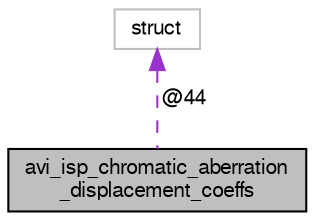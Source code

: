 digraph "avi_isp_chromatic_aberration_displacement_coeffs"
{
  edge [fontname="FreeSans",fontsize="10",labelfontname="FreeSans",labelfontsize="10"];
  node [fontname="FreeSans",fontsize="10",shape=record];
  Node1 [label="avi_isp_chromatic_aberration\l_displacement_coeffs",height=0.2,width=0.4,color="black", fillcolor="grey75", style="filled", fontcolor="black"];
  Node2 -> Node1 [dir="back",color="darkorchid3",fontsize="10",style="dashed",label=" @44" ,fontname="FreeSans"];
  Node2 [label="struct",height=0.2,width=0.4,color="grey75", fillcolor="white", style="filled"];
}
